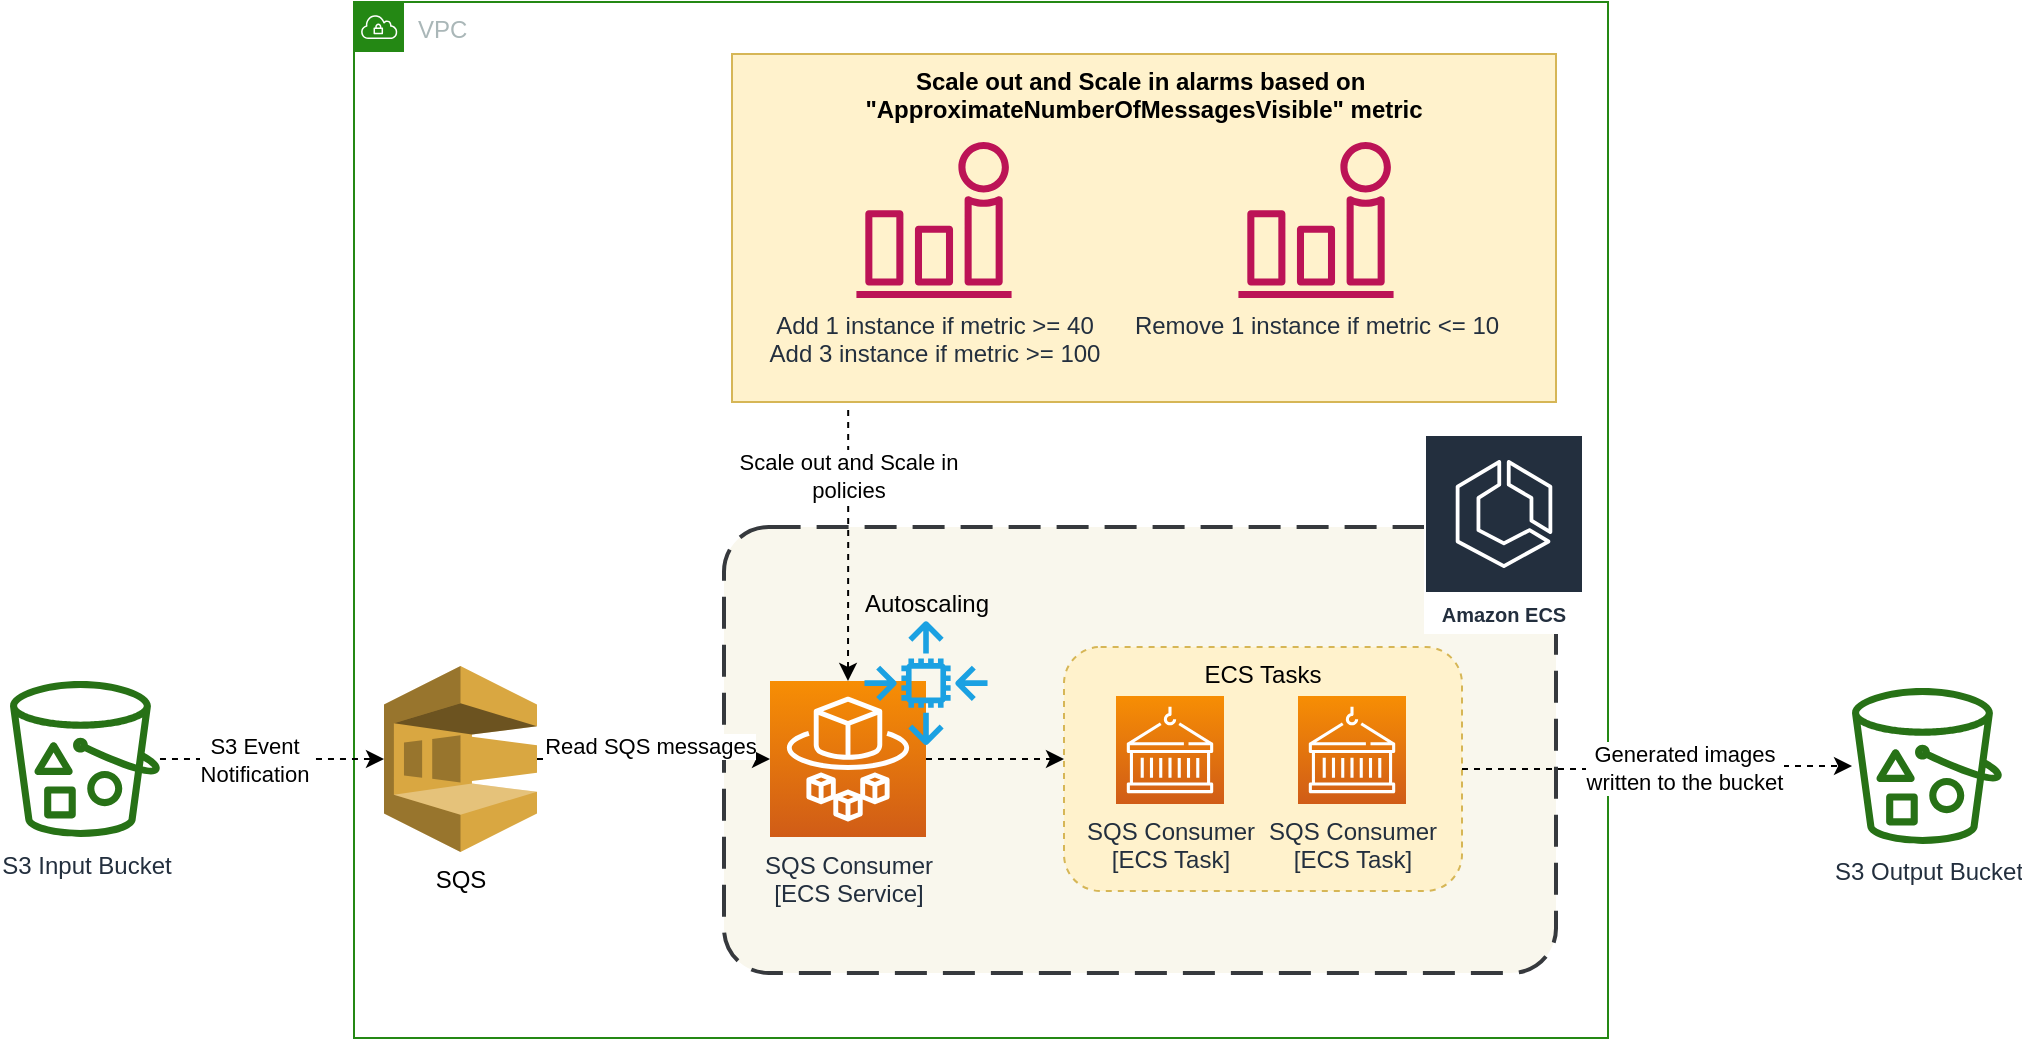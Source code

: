 <mxfile version="14.1.8" type="device"><diagram id="mVjcvS-WozsYM0BBNUK1" name="Page-1"><mxGraphModel dx="1506" dy="997" grid="0" gridSize="10" guides="1" tooltips="1" connect="1" arrows="1" fold="1" page="0" pageScale="1" pageWidth="850" pageHeight="1100" math="0" shadow="0"><root><mxCell id="0"/><mxCell id="1" parent="0"/><mxCell id="SWATWv7f7XIkJyYUgOu3-1" value="VPC" style="points=[[0,0],[0.25,0],[0.5,0],[0.75,0],[1,0],[1,0.25],[1,0.5],[1,0.75],[1,1],[0.75,1],[0.5,1],[0.25,1],[0,1],[0,0.75],[0,0.5],[0,0.25]];outlineConnect=0;gradientColor=none;html=1;whiteSpace=wrap;fontSize=12;fontStyle=0;shape=mxgraph.aws4.group;grIcon=mxgraph.aws4.group_vpc;strokeColor=#248814;fillColor=none;verticalAlign=top;align=left;spacingLeft=30;fontColor=#AAB7B8;dashed=0;" vertex="1" parent="1"><mxGeometry x="-135" y="150" width="627" height="518" as="geometry"/></mxCell><mxCell id="SWATWv7f7XIkJyYUgOu3-2" value="SQS" style="outlineConnect=0;dashed=0;verticalLabelPosition=bottom;verticalAlign=top;align=center;html=1;shape=mxgraph.aws3.sqs;fillColor=#D9A741;gradientColor=none;" vertex="1" parent="1"><mxGeometry x="-120" y="482" width="76.5" height="93" as="geometry"/></mxCell><mxCell id="SWATWv7f7XIkJyYUgOu3-3" style="edgeStyle=orthogonalEdgeStyle;rounded=0;orthogonalLoop=1;jettySize=auto;html=1;dashed=1;" edge="1" parent="1" source="SWATWv7f7XIkJyYUgOu3-5" target="SWATWv7f7XIkJyYUgOu3-2"><mxGeometry relative="1" as="geometry"/></mxCell><mxCell id="SWATWv7f7XIkJyYUgOu3-4" value="S3 Event&lt;br&gt;Notification" style="edgeLabel;html=1;align=center;verticalAlign=middle;resizable=0;points=[];" vertex="1" connectable="0" parent="SWATWv7f7XIkJyYUgOu3-3"><mxGeometry x="-0.171" relative="1" as="geometry"><mxPoint as="offset"/></mxGeometry></mxCell><mxCell id="SWATWv7f7XIkJyYUgOu3-5" value="S3 Input Bucket" style="outlineConnect=0;fontColor=#232F3E;gradientColor=none;fillColor=#277116;strokeColor=none;dashed=0;verticalLabelPosition=bottom;verticalAlign=top;align=center;html=1;fontSize=12;fontStyle=0;aspect=fixed;pointerEvents=1;shape=mxgraph.aws4.bucket_with_objects;" vertex="1" parent="1"><mxGeometry x="-307" y="489.5" width="75" height="78" as="geometry"/></mxCell><mxCell id="SWATWv7f7XIkJyYUgOu3-6" value="S3 Output Bucket" style="outlineConnect=0;fontColor=#232F3E;gradientColor=none;fillColor=#277116;strokeColor=none;dashed=0;verticalLabelPosition=bottom;verticalAlign=top;align=center;html=1;fontSize=12;fontStyle=0;aspect=fixed;pointerEvents=1;shape=mxgraph.aws4.bucket_with_objects;" vertex="1" parent="1"><mxGeometry x="614" y="493" width="75" height="78" as="geometry"/></mxCell><mxCell id="SWATWv7f7XIkJyYUgOu3-7" value="" style="group" vertex="1" connectable="0" parent="1"><mxGeometry x="54" y="176" width="412" height="174" as="geometry"/></mxCell><mxCell id="SWATWv7f7XIkJyYUgOu3-8" value="Scale out and Scale in alarms based on &#10;&quot;ApproximateNumberOfMessagesVisible&quot; metric" style="fillColor=#fff2cc;strokeColor=#d6b656;dashed=0;verticalAlign=top;fontStyle=1;" vertex="1" parent="SWATWv7f7XIkJyYUgOu3-7"><mxGeometry width="412" height="174" as="geometry"/></mxCell><mxCell id="SWATWv7f7XIkJyYUgOu3-9" value="Add 1 instance if metric &amp;gt;= 40&lt;br&gt;Add 3 instance if metric &amp;gt;= 100" style="outlineConnect=0;fontColor=#232F3E;gradientColor=none;fillColor=#BC1356;strokeColor=none;dashed=0;verticalLabelPosition=bottom;verticalAlign=top;align=center;html=1;fontSize=12;fontStyle=0;aspect=fixed;pointerEvents=1;shape=mxgraph.aws4.alarm;" vertex="1" parent="SWATWv7f7XIkJyYUgOu3-7"><mxGeometry x="62" y="44" width="78" height="78" as="geometry"/></mxCell><mxCell id="SWATWv7f7XIkJyYUgOu3-10" value="Remove 1 instance if metric &amp;lt;= 10" style="outlineConnect=0;fontColor=#232F3E;gradientColor=none;fillColor=#BC1356;strokeColor=none;dashed=0;verticalLabelPosition=bottom;verticalAlign=top;align=center;html=1;fontSize=12;fontStyle=0;aspect=fixed;pointerEvents=1;shape=mxgraph.aws4.alarm;" vertex="1" parent="SWATWv7f7XIkJyYUgOu3-7"><mxGeometry x="253" y="44" width="78" height="78" as="geometry"/></mxCell><mxCell id="SWATWv7f7XIkJyYUgOu3-11" value="" style="group" vertex="1" connectable="0" parent="1"><mxGeometry x="50" y="412.5" width="416" height="223" as="geometry"/></mxCell><mxCell id="SWATWv7f7XIkJyYUgOu3-12" value="" style="rounded=1;arcSize=10;dashed=1;dashPattern=8 4;strokeWidth=2;fillColor=#f9f7ed;strokeColor=#36393d;" vertex="1" parent="SWATWv7f7XIkJyYUgOu3-11"><mxGeometry width="416" height="223" as="geometry"/></mxCell><mxCell id="SWATWv7f7XIkJyYUgOu3-13" value="ECS Tasks" style="fillColor=#fff2cc;strokeColor=#d6b656;dashed=1;verticalAlign=top;fontStyle=0;rounded=1;" vertex="1" parent="SWATWv7f7XIkJyYUgOu3-11"><mxGeometry x="170" y="60" width="199" height="122" as="geometry"/></mxCell><mxCell id="SWATWv7f7XIkJyYUgOu3-14" style="edgeStyle=orthogonalEdgeStyle;rounded=0;orthogonalLoop=1;jettySize=auto;html=1;dashed=1;" edge="1" parent="SWATWv7f7XIkJyYUgOu3-11" source="SWATWv7f7XIkJyYUgOu3-15" target="SWATWv7f7XIkJyYUgOu3-13"><mxGeometry relative="1" as="geometry"><Array as="points"><mxPoint x="263" y="116"/><mxPoint x="263" y="116"/></Array><mxPoint x="212" y="218" as="targetPoint"/></mxGeometry></mxCell><mxCell id="SWATWv7f7XIkJyYUgOu3-15" value="SQS Consumer&lt;br&gt;[ECS Service]" style="outlineConnect=0;fontColor=#232F3E;gradientColor=#F78E04;gradientDirection=north;fillColor=#D05C17;strokeColor=#ffffff;dashed=0;verticalLabelPosition=bottom;verticalAlign=top;align=center;html=1;fontSize=12;fontStyle=0;aspect=fixed;shape=mxgraph.aws4.resourceIcon;resIcon=mxgraph.aws4.fargate;" vertex="1" parent="SWATWv7f7XIkJyYUgOu3-11"><mxGeometry x="23" y="77" width="78" height="78" as="geometry"/></mxCell><mxCell id="SWATWv7f7XIkJyYUgOu3-16" value="&lt;font color=&quot;#000000&quot;&gt;Autoscaling&lt;/font&gt;" style="outlineConnect=0;fillColor=#1ba1e2;strokeColor=#006EAF;dashed=0;verticalLabelPosition=top;verticalAlign=bottom;align=center;html=1;fontSize=12;fontStyle=0;aspect=fixed;pointerEvents=1;shape=mxgraph.aws4.auto_scaling2;rounded=1;labelPosition=center;fontColor=#ffffff;" vertex="1" parent="SWATWv7f7XIkJyYUgOu3-11"><mxGeometry x="70" y="47" width="62" height="62" as="geometry"/></mxCell><mxCell id="SWATWv7f7XIkJyYUgOu3-17" value="SQS Consumer&lt;br&gt;[ECS Task]" style="outlineConnect=0;fontColor=#232F3E;gradientColor=#F78E04;gradientDirection=north;fillColor=#D05C17;strokeColor=#ffffff;dashed=0;verticalLabelPosition=bottom;verticalAlign=top;align=center;html=1;fontSize=12;fontStyle=0;aspect=fixed;shape=mxgraph.aws4.resourceIcon;resIcon=mxgraph.aws4.containers;" vertex="1" parent="SWATWv7f7XIkJyYUgOu3-11"><mxGeometry x="287" y="84.5" width="54" height="54" as="geometry"/></mxCell><mxCell id="SWATWv7f7XIkJyYUgOu3-18" value="SQS Consumer&lt;br&gt;[ECS Task]" style="outlineConnect=0;fontColor=#232F3E;gradientColor=#F78E04;gradientDirection=north;fillColor=#D05C17;strokeColor=#ffffff;dashed=0;verticalLabelPosition=bottom;verticalAlign=top;align=center;html=1;fontSize=12;fontStyle=0;aspect=fixed;shape=mxgraph.aws4.resourceIcon;resIcon=mxgraph.aws4.containers;" vertex="1" parent="SWATWv7f7XIkJyYUgOu3-11"><mxGeometry x="196" y="84.5" width="54" height="54" as="geometry"/></mxCell><mxCell id="SWATWv7f7XIkJyYUgOu3-19" style="edgeStyle=orthogonalEdgeStyle;rounded=0;orthogonalLoop=1;jettySize=auto;html=1;exitX=0.141;exitY=1.023;exitDx=0;exitDy=0;exitPerimeter=0;dashed=1;" edge="1" parent="1" source="SWATWv7f7XIkJyYUgOu3-8" target="SWATWv7f7XIkJyYUgOu3-15"><mxGeometry relative="1" as="geometry"/></mxCell><mxCell id="SWATWv7f7XIkJyYUgOu3-20" value="Scale out and Scale in &lt;br&gt;policies" style="edgeLabel;html=1;align=center;verticalAlign=middle;resizable=0;points=[];" vertex="1" connectable="0" parent="SWATWv7f7XIkJyYUgOu3-19"><mxGeometry x="-0.32" y="1" relative="1" as="geometry"><mxPoint x="-1.1" y="-13" as="offset"/></mxGeometry></mxCell><mxCell id="SWATWv7f7XIkJyYUgOu3-21" value="Read SQS messages" style="edgeStyle=orthogonalEdgeStyle;rounded=0;orthogonalLoop=1;jettySize=auto;html=1;dashed=1;" edge="1" parent="1" source="SWATWv7f7XIkJyYUgOu3-2" target="SWATWv7f7XIkJyYUgOu3-15"><mxGeometry x="-0.047" y="8" relative="1" as="geometry"><mxPoint x="1" y="1" as="offset"/></mxGeometry></mxCell><mxCell id="SWATWv7f7XIkJyYUgOu3-22" style="edgeStyle=orthogonalEdgeStyle;rounded=0;orthogonalLoop=1;jettySize=auto;html=1;dashed=1;" edge="1" parent="1" source="SWATWv7f7XIkJyYUgOu3-13" target="SWATWv7f7XIkJyYUgOu3-6"><mxGeometry relative="1" as="geometry"/></mxCell><mxCell id="SWATWv7f7XIkJyYUgOu3-23" value="Generated images&lt;br&gt;written to the bucket" style="edgeLabel;html=1;align=center;verticalAlign=middle;resizable=0;points=[];" vertex="1" connectable="0" parent="SWATWv7f7XIkJyYUgOu3-22"><mxGeometry x="0.141" y="-1" relative="1" as="geometry"><mxPoint as="offset"/></mxGeometry></mxCell><mxCell id="SWATWv7f7XIkJyYUgOu3-24" value="Amazon ECS" style="outlineConnect=0;fontColor=#232F3E;gradientColor=none;strokeColor=#ffffff;fillColor=#232F3E;dashed=0;verticalLabelPosition=middle;verticalAlign=bottom;align=center;html=1;whiteSpace=wrap;fontSize=10;fontStyle=1;spacing=3;shape=mxgraph.aws4.productIcon;prIcon=mxgraph.aws4.ecs;" vertex="1" parent="1"><mxGeometry x="400" y="366" width="80" height="100" as="geometry"/></mxCell></root></mxGraphModel></diagram></mxfile>